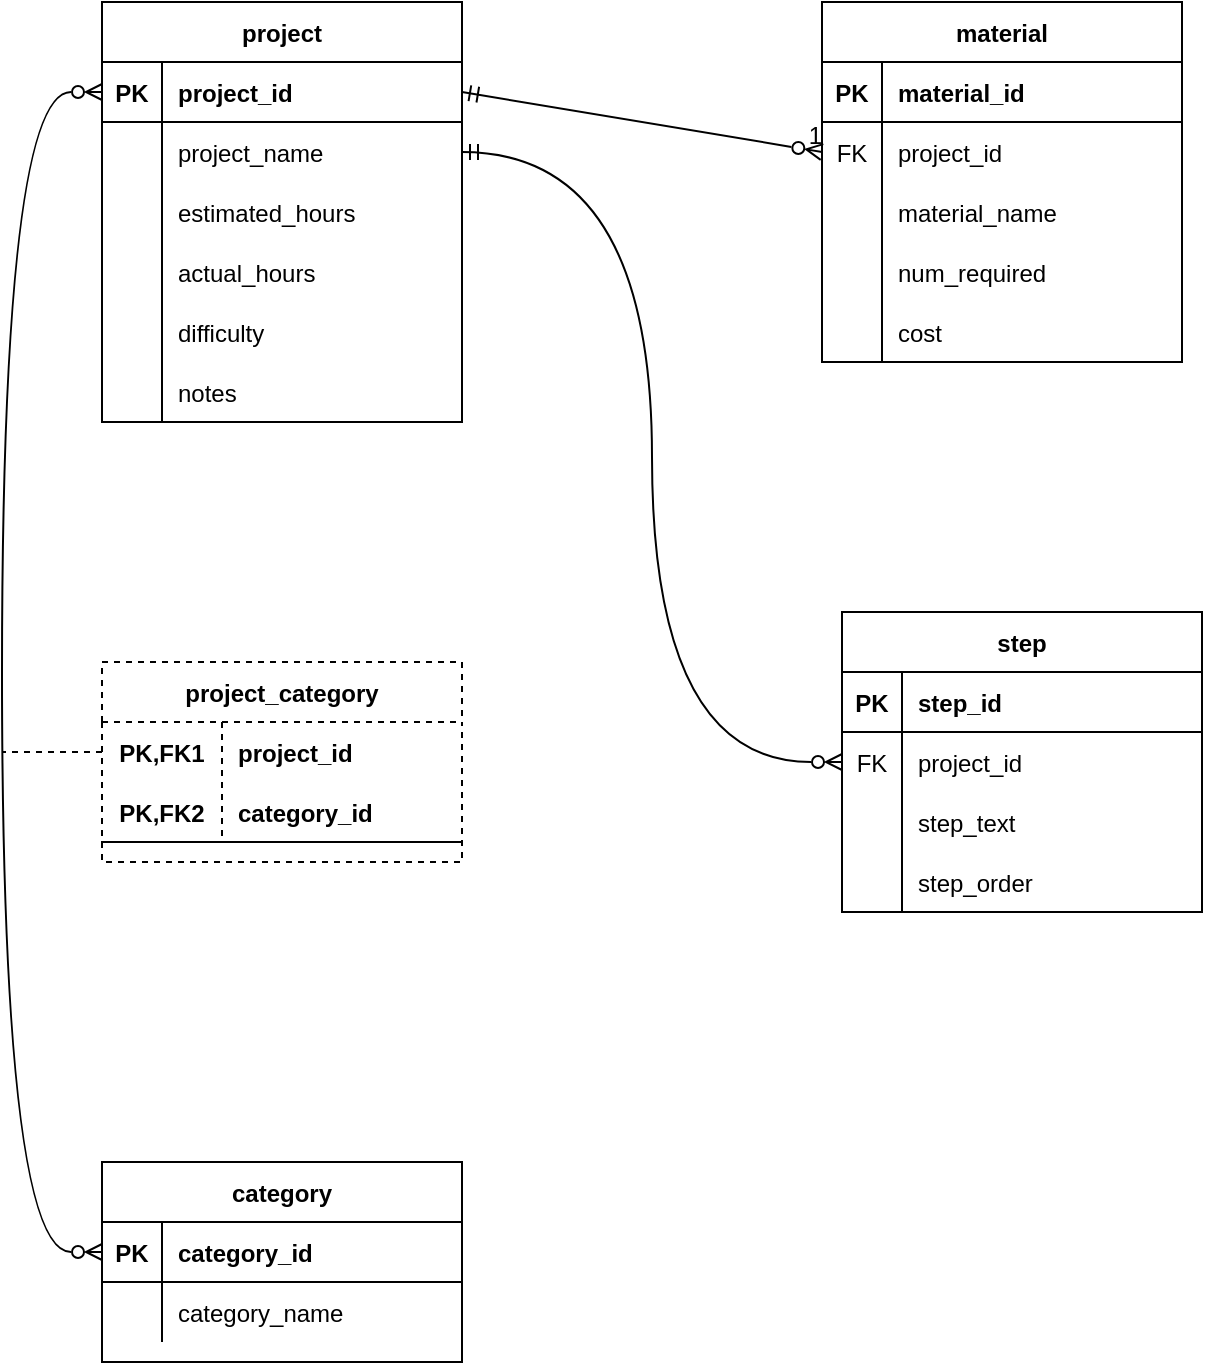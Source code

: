 <mxfile version="20.2.8" type="device"><diagram id="nmyczqucG26f5DAIDxKe" name="Page-1"><mxGraphModel dx="1038" dy="641" grid="1" gridSize="10" guides="1" tooltips="1" connect="1" arrows="1" fold="1" page="1" pageScale="1" pageWidth="850" pageHeight="1100" math="0" shadow="0"><root><mxCell id="0"/><mxCell id="1" parent="0"/><mxCell id="MbjPlSGUSDFrK3XPbm4K-1" value="project" style="shape=table;startSize=30;container=1;collapsible=1;childLayout=tableLayout;fixedRows=1;rowLines=0;fontStyle=1;align=center;resizeLast=1;" vertex="1" parent="1"><mxGeometry x="80" y="130" width="180" height="210" as="geometry"><mxRectangle x="80" y="80" width="70" height="30" as="alternateBounds"/></mxGeometry></mxCell><mxCell id="MbjPlSGUSDFrK3XPbm4K-2" value="" style="shape=tableRow;horizontal=0;startSize=0;swimlaneHead=0;swimlaneBody=0;fillColor=none;collapsible=0;dropTarget=0;points=[[0,0.5],[1,0.5]];portConstraint=eastwest;top=0;left=0;right=0;bottom=1;" vertex="1" parent="MbjPlSGUSDFrK3XPbm4K-1"><mxGeometry y="30" width="180" height="30" as="geometry"/></mxCell><mxCell id="MbjPlSGUSDFrK3XPbm4K-3" value="PK" style="shape=partialRectangle;connectable=0;fillColor=none;top=0;left=0;bottom=0;right=0;fontStyle=1;overflow=hidden;" vertex="1" parent="MbjPlSGUSDFrK3XPbm4K-2"><mxGeometry width="30" height="30" as="geometry"><mxRectangle width="30" height="30" as="alternateBounds"/></mxGeometry></mxCell><mxCell id="MbjPlSGUSDFrK3XPbm4K-4" value="project_id" style="shape=partialRectangle;connectable=0;fillColor=none;top=0;left=0;bottom=0;right=0;align=left;spacingLeft=6;fontStyle=1;overflow=hidden;" vertex="1" parent="MbjPlSGUSDFrK3XPbm4K-2"><mxGeometry x="30" width="150" height="30" as="geometry"><mxRectangle width="150" height="30" as="alternateBounds"/></mxGeometry></mxCell><mxCell id="MbjPlSGUSDFrK3XPbm4K-5" value="" style="shape=tableRow;horizontal=0;startSize=0;swimlaneHead=0;swimlaneBody=0;fillColor=none;collapsible=0;dropTarget=0;points=[[0,0.5],[1,0.5]];portConstraint=eastwest;top=0;left=0;right=0;bottom=0;" vertex="1" parent="MbjPlSGUSDFrK3XPbm4K-1"><mxGeometry y="60" width="180" height="30" as="geometry"/></mxCell><mxCell id="MbjPlSGUSDFrK3XPbm4K-6" value="" style="shape=partialRectangle;connectable=0;fillColor=none;top=0;left=0;bottom=0;right=0;editable=1;overflow=hidden;" vertex="1" parent="MbjPlSGUSDFrK3XPbm4K-5"><mxGeometry width="30" height="30" as="geometry"><mxRectangle width="30" height="30" as="alternateBounds"/></mxGeometry></mxCell><mxCell id="MbjPlSGUSDFrK3XPbm4K-7" value="project_name" style="shape=partialRectangle;connectable=0;fillColor=none;top=0;left=0;bottom=0;right=0;align=left;spacingLeft=6;overflow=hidden;" vertex="1" parent="MbjPlSGUSDFrK3XPbm4K-5"><mxGeometry x="30" width="150" height="30" as="geometry"><mxRectangle width="150" height="30" as="alternateBounds"/></mxGeometry></mxCell><mxCell id="MbjPlSGUSDFrK3XPbm4K-8" value="" style="shape=tableRow;horizontal=0;startSize=0;swimlaneHead=0;swimlaneBody=0;fillColor=none;collapsible=0;dropTarget=0;points=[[0,0.5],[1,0.5]];portConstraint=eastwest;top=0;left=0;right=0;bottom=0;" vertex="1" parent="MbjPlSGUSDFrK3XPbm4K-1"><mxGeometry y="90" width="180" height="30" as="geometry"/></mxCell><mxCell id="MbjPlSGUSDFrK3XPbm4K-9" value="" style="shape=partialRectangle;connectable=0;fillColor=none;top=0;left=0;bottom=0;right=0;editable=1;overflow=hidden;" vertex="1" parent="MbjPlSGUSDFrK3XPbm4K-8"><mxGeometry width="30" height="30" as="geometry"><mxRectangle width="30" height="30" as="alternateBounds"/></mxGeometry></mxCell><mxCell id="MbjPlSGUSDFrK3XPbm4K-10" value="estimated_hours " style="shape=partialRectangle;connectable=0;fillColor=none;top=0;left=0;bottom=0;right=0;align=left;spacingLeft=6;overflow=hidden;" vertex="1" parent="MbjPlSGUSDFrK3XPbm4K-8"><mxGeometry x="30" width="150" height="30" as="geometry"><mxRectangle width="150" height="30" as="alternateBounds"/></mxGeometry></mxCell><mxCell id="MbjPlSGUSDFrK3XPbm4K-11" value="" style="shape=tableRow;horizontal=0;startSize=0;swimlaneHead=0;swimlaneBody=0;fillColor=none;collapsible=0;dropTarget=0;points=[[0,0.5],[1,0.5]];portConstraint=eastwest;top=0;left=0;right=0;bottom=0;" vertex="1" parent="MbjPlSGUSDFrK3XPbm4K-1"><mxGeometry y="120" width="180" height="30" as="geometry"/></mxCell><mxCell id="MbjPlSGUSDFrK3XPbm4K-12" value="" style="shape=partialRectangle;connectable=0;fillColor=none;top=0;left=0;bottom=0;right=0;editable=1;overflow=hidden;" vertex="1" parent="MbjPlSGUSDFrK3XPbm4K-11"><mxGeometry width="30" height="30" as="geometry"><mxRectangle width="30" height="30" as="alternateBounds"/></mxGeometry></mxCell><mxCell id="MbjPlSGUSDFrK3XPbm4K-13" value="actual_hours" style="shape=partialRectangle;connectable=0;fillColor=none;top=0;left=0;bottom=0;right=0;align=left;spacingLeft=6;overflow=hidden;" vertex="1" parent="MbjPlSGUSDFrK3XPbm4K-11"><mxGeometry x="30" width="150" height="30" as="geometry"><mxRectangle width="150" height="30" as="alternateBounds"/></mxGeometry></mxCell><mxCell id="MbjPlSGUSDFrK3XPbm4K-19" style="shape=tableRow;horizontal=0;startSize=0;swimlaneHead=0;swimlaneBody=0;fillColor=none;collapsible=0;dropTarget=0;points=[[0,0.5],[1,0.5]];portConstraint=eastwest;top=0;left=0;right=0;bottom=0;" vertex="1" parent="MbjPlSGUSDFrK3XPbm4K-1"><mxGeometry y="150" width="180" height="30" as="geometry"/></mxCell><mxCell id="MbjPlSGUSDFrK3XPbm4K-20" style="shape=partialRectangle;connectable=0;fillColor=none;top=0;left=0;bottom=0;right=0;editable=1;overflow=hidden;" vertex="1" parent="MbjPlSGUSDFrK3XPbm4K-19"><mxGeometry width="30" height="30" as="geometry"><mxRectangle width="30" height="30" as="alternateBounds"/></mxGeometry></mxCell><mxCell id="MbjPlSGUSDFrK3XPbm4K-21" value="difficulty" style="shape=partialRectangle;connectable=0;fillColor=none;top=0;left=0;bottom=0;right=0;align=left;spacingLeft=6;overflow=hidden;" vertex="1" parent="MbjPlSGUSDFrK3XPbm4K-19"><mxGeometry x="30" width="150" height="30" as="geometry"><mxRectangle width="150" height="30" as="alternateBounds"/></mxGeometry></mxCell><mxCell id="MbjPlSGUSDFrK3XPbm4K-16" style="shape=tableRow;horizontal=0;startSize=0;swimlaneHead=0;swimlaneBody=0;fillColor=none;collapsible=0;dropTarget=0;points=[[0,0.5],[1,0.5]];portConstraint=eastwest;top=0;left=0;right=0;bottom=0;" vertex="1" parent="MbjPlSGUSDFrK3XPbm4K-1"><mxGeometry y="180" width="180" height="30" as="geometry"/></mxCell><mxCell id="MbjPlSGUSDFrK3XPbm4K-17" style="shape=partialRectangle;connectable=0;fillColor=none;top=0;left=0;bottom=0;right=0;editable=1;overflow=hidden;" vertex="1" parent="MbjPlSGUSDFrK3XPbm4K-16"><mxGeometry width="30" height="30" as="geometry"><mxRectangle width="30" height="30" as="alternateBounds"/></mxGeometry></mxCell><mxCell id="MbjPlSGUSDFrK3XPbm4K-18" value="notes" style="shape=partialRectangle;connectable=0;fillColor=none;top=0;left=0;bottom=0;right=0;align=left;spacingLeft=6;overflow=hidden;" vertex="1" parent="MbjPlSGUSDFrK3XPbm4K-16"><mxGeometry x="30" width="150" height="30" as="geometry"><mxRectangle width="150" height="30" as="alternateBounds"/></mxGeometry></mxCell><mxCell id="MbjPlSGUSDFrK3XPbm4K-102" style="edgeStyle=orthogonalEdgeStyle;curved=1;rounded=0;orthogonalLoop=1;jettySize=auto;html=1;exitX=1;exitY=0.5;exitDx=0;exitDy=0;startArrow=ERmandOne;startFill=0;endArrow=ERzeroToMany;endFill=0;" edge="1" parent="MbjPlSGUSDFrK3XPbm4K-1" source="MbjPlSGUSDFrK3XPbm4K-2" target="MbjPlSGUSDFrK3XPbm4K-2"><mxGeometry relative="1" as="geometry"/></mxCell><mxCell id="MbjPlSGUSDFrK3XPbm4K-22" value="material" style="shape=table;startSize=30;container=1;collapsible=1;childLayout=tableLayout;fixedRows=1;rowLines=0;fontStyle=1;align=center;resizeLast=1;" vertex="1" parent="1"><mxGeometry x="440" y="130" width="180" height="180" as="geometry"/></mxCell><mxCell id="MbjPlSGUSDFrK3XPbm4K-23" value="" style="shape=tableRow;horizontal=0;startSize=0;swimlaneHead=0;swimlaneBody=0;fillColor=none;collapsible=0;dropTarget=0;points=[[0,0.5],[1,0.5]];portConstraint=eastwest;top=0;left=0;right=0;bottom=1;" vertex="1" parent="MbjPlSGUSDFrK3XPbm4K-22"><mxGeometry y="30" width="180" height="30" as="geometry"/></mxCell><mxCell id="MbjPlSGUSDFrK3XPbm4K-24" value="PK" style="shape=partialRectangle;connectable=0;fillColor=none;top=0;left=0;bottom=0;right=0;fontStyle=1;overflow=hidden;" vertex="1" parent="MbjPlSGUSDFrK3XPbm4K-23"><mxGeometry width="30" height="30" as="geometry"><mxRectangle width="30" height="30" as="alternateBounds"/></mxGeometry></mxCell><mxCell id="MbjPlSGUSDFrK3XPbm4K-25" value="material_id" style="shape=partialRectangle;connectable=0;fillColor=none;top=0;left=0;bottom=0;right=0;align=left;spacingLeft=6;fontStyle=1;overflow=hidden;" vertex="1" parent="MbjPlSGUSDFrK3XPbm4K-23"><mxGeometry x="30" width="150" height="30" as="geometry"><mxRectangle width="150" height="30" as="alternateBounds"/></mxGeometry></mxCell><mxCell id="MbjPlSGUSDFrK3XPbm4K-26" value="" style="shape=tableRow;horizontal=0;startSize=0;swimlaneHead=0;swimlaneBody=0;fillColor=none;collapsible=0;dropTarget=0;points=[[0,0.5],[1,0.5]];portConstraint=eastwest;top=0;left=0;right=0;bottom=0;" vertex="1" parent="MbjPlSGUSDFrK3XPbm4K-22"><mxGeometry y="60" width="180" height="30" as="geometry"/></mxCell><mxCell id="MbjPlSGUSDFrK3XPbm4K-27" value="FK" style="shape=partialRectangle;connectable=0;fillColor=none;top=0;left=0;bottom=0;right=0;editable=1;overflow=hidden;" vertex="1" parent="MbjPlSGUSDFrK3XPbm4K-26"><mxGeometry width="30" height="30" as="geometry"><mxRectangle width="30" height="30" as="alternateBounds"/></mxGeometry></mxCell><mxCell id="MbjPlSGUSDFrK3XPbm4K-28" value="project_id" style="shape=partialRectangle;connectable=0;fillColor=none;top=0;left=0;bottom=0;right=0;align=left;spacingLeft=6;overflow=hidden;" vertex="1" parent="MbjPlSGUSDFrK3XPbm4K-26"><mxGeometry x="30" width="150" height="30" as="geometry"><mxRectangle width="150" height="30" as="alternateBounds"/></mxGeometry></mxCell><mxCell id="MbjPlSGUSDFrK3XPbm4K-29" value="" style="shape=tableRow;horizontal=0;startSize=0;swimlaneHead=0;swimlaneBody=0;fillColor=none;collapsible=0;dropTarget=0;points=[[0,0.5],[1,0.5]];portConstraint=eastwest;top=0;left=0;right=0;bottom=0;" vertex="1" parent="MbjPlSGUSDFrK3XPbm4K-22"><mxGeometry y="90" width="180" height="30" as="geometry"/></mxCell><mxCell id="MbjPlSGUSDFrK3XPbm4K-30" value="" style="shape=partialRectangle;connectable=0;fillColor=none;top=0;left=0;bottom=0;right=0;editable=1;overflow=hidden;" vertex="1" parent="MbjPlSGUSDFrK3XPbm4K-29"><mxGeometry width="30" height="30" as="geometry"><mxRectangle width="30" height="30" as="alternateBounds"/></mxGeometry></mxCell><mxCell id="MbjPlSGUSDFrK3XPbm4K-31" value="material_name" style="shape=partialRectangle;connectable=0;fillColor=none;top=0;left=0;bottom=0;right=0;align=left;spacingLeft=6;overflow=hidden;" vertex="1" parent="MbjPlSGUSDFrK3XPbm4K-29"><mxGeometry x="30" width="150" height="30" as="geometry"><mxRectangle width="150" height="30" as="alternateBounds"/></mxGeometry></mxCell><mxCell id="MbjPlSGUSDFrK3XPbm4K-32" value="" style="shape=tableRow;horizontal=0;startSize=0;swimlaneHead=0;swimlaneBody=0;fillColor=none;collapsible=0;dropTarget=0;points=[[0,0.5],[1,0.5]];portConstraint=eastwest;top=0;left=0;right=0;bottom=0;" vertex="1" parent="MbjPlSGUSDFrK3XPbm4K-22"><mxGeometry y="120" width="180" height="30" as="geometry"/></mxCell><mxCell id="MbjPlSGUSDFrK3XPbm4K-33" value="" style="shape=partialRectangle;connectable=0;fillColor=none;top=0;left=0;bottom=0;right=0;editable=1;overflow=hidden;" vertex="1" parent="MbjPlSGUSDFrK3XPbm4K-32"><mxGeometry width="30" height="30" as="geometry"><mxRectangle width="30" height="30" as="alternateBounds"/></mxGeometry></mxCell><mxCell id="MbjPlSGUSDFrK3XPbm4K-34" value="num_required" style="shape=partialRectangle;connectable=0;fillColor=none;top=0;left=0;bottom=0;right=0;align=left;spacingLeft=6;overflow=hidden;" vertex="1" parent="MbjPlSGUSDFrK3XPbm4K-32"><mxGeometry x="30" width="150" height="30" as="geometry"><mxRectangle width="150" height="30" as="alternateBounds"/></mxGeometry></mxCell><mxCell id="MbjPlSGUSDFrK3XPbm4K-35" style="shape=tableRow;horizontal=0;startSize=0;swimlaneHead=0;swimlaneBody=0;fillColor=none;collapsible=0;dropTarget=0;points=[[0,0.5],[1,0.5]];portConstraint=eastwest;top=0;left=0;right=0;bottom=0;" vertex="1" parent="MbjPlSGUSDFrK3XPbm4K-22"><mxGeometry y="150" width="180" height="30" as="geometry"/></mxCell><mxCell id="MbjPlSGUSDFrK3XPbm4K-36" style="shape=partialRectangle;connectable=0;fillColor=none;top=0;left=0;bottom=0;right=0;editable=1;overflow=hidden;" vertex="1" parent="MbjPlSGUSDFrK3XPbm4K-35"><mxGeometry width="30" height="30" as="geometry"><mxRectangle width="30" height="30" as="alternateBounds"/></mxGeometry></mxCell><mxCell id="MbjPlSGUSDFrK3XPbm4K-37" value="cost" style="shape=partialRectangle;connectable=0;fillColor=none;top=0;left=0;bottom=0;right=0;align=left;spacingLeft=6;overflow=hidden;" vertex="1" parent="MbjPlSGUSDFrK3XPbm4K-35"><mxGeometry x="30" width="150" height="30" as="geometry"><mxRectangle width="150" height="30" as="alternateBounds"/></mxGeometry></mxCell><mxCell id="MbjPlSGUSDFrK3XPbm4K-41" value="step" style="shape=table;startSize=30;container=1;collapsible=1;childLayout=tableLayout;fixedRows=1;rowLines=0;fontStyle=1;align=center;resizeLast=1;" vertex="1" parent="1"><mxGeometry x="450" y="435" width="180" height="150" as="geometry"/></mxCell><mxCell id="MbjPlSGUSDFrK3XPbm4K-42" value="" style="shape=tableRow;horizontal=0;startSize=0;swimlaneHead=0;swimlaneBody=0;fillColor=none;collapsible=0;dropTarget=0;points=[[0,0.5],[1,0.5]];portConstraint=eastwest;top=0;left=0;right=0;bottom=1;" vertex="1" parent="MbjPlSGUSDFrK3XPbm4K-41"><mxGeometry y="30" width="180" height="30" as="geometry"/></mxCell><mxCell id="MbjPlSGUSDFrK3XPbm4K-43" value="PK" style="shape=partialRectangle;connectable=0;fillColor=none;top=0;left=0;bottom=0;right=0;fontStyle=1;overflow=hidden;" vertex="1" parent="MbjPlSGUSDFrK3XPbm4K-42"><mxGeometry width="30" height="30" as="geometry"><mxRectangle width="30" height="30" as="alternateBounds"/></mxGeometry></mxCell><mxCell id="MbjPlSGUSDFrK3XPbm4K-44" value="step_id" style="shape=partialRectangle;connectable=0;fillColor=none;top=0;left=0;bottom=0;right=0;align=left;spacingLeft=6;fontStyle=1;overflow=hidden;" vertex="1" parent="MbjPlSGUSDFrK3XPbm4K-42"><mxGeometry x="30" width="150" height="30" as="geometry"><mxRectangle width="150" height="30" as="alternateBounds"/></mxGeometry></mxCell><mxCell id="MbjPlSGUSDFrK3XPbm4K-45" value="" style="shape=tableRow;horizontal=0;startSize=0;swimlaneHead=0;swimlaneBody=0;fillColor=none;collapsible=0;dropTarget=0;points=[[0,0.5],[1,0.5]];portConstraint=eastwest;top=0;left=0;right=0;bottom=0;" vertex="1" parent="MbjPlSGUSDFrK3XPbm4K-41"><mxGeometry y="60" width="180" height="30" as="geometry"/></mxCell><mxCell id="MbjPlSGUSDFrK3XPbm4K-46" value="FK" style="shape=partialRectangle;connectable=0;fillColor=none;top=0;left=0;bottom=0;right=0;editable=1;overflow=hidden;" vertex="1" parent="MbjPlSGUSDFrK3XPbm4K-45"><mxGeometry width="30" height="30" as="geometry"><mxRectangle width="30" height="30" as="alternateBounds"/></mxGeometry></mxCell><mxCell id="MbjPlSGUSDFrK3XPbm4K-47" value="project_id" style="shape=partialRectangle;connectable=0;fillColor=none;top=0;left=0;bottom=0;right=0;align=left;spacingLeft=6;overflow=hidden;" vertex="1" parent="MbjPlSGUSDFrK3XPbm4K-45"><mxGeometry x="30" width="150" height="30" as="geometry"><mxRectangle width="150" height="30" as="alternateBounds"/></mxGeometry></mxCell><mxCell id="MbjPlSGUSDFrK3XPbm4K-48" value="" style="shape=tableRow;horizontal=0;startSize=0;swimlaneHead=0;swimlaneBody=0;fillColor=none;collapsible=0;dropTarget=0;points=[[0,0.5],[1,0.5]];portConstraint=eastwest;top=0;left=0;right=0;bottom=0;" vertex="1" parent="MbjPlSGUSDFrK3XPbm4K-41"><mxGeometry y="90" width="180" height="30" as="geometry"/></mxCell><mxCell id="MbjPlSGUSDFrK3XPbm4K-49" value="" style="shape=partialRectangle;connectable=0;fillColor=none;top=0;left=0;bottom=0;right=0;editable=1;overflow=hidden;" vertex="1" parent="MbjPlSGUSDFrK3XPbm4K-48"><mxGeometry width="30" height="30" as="geometry"><mxRectangle width="30" height="30" as="alternateBounds"/></mxGeometry></mxCell><mxCell id="MbjPlSGUSDFrK3XPbm4K-50" value="step_text" style="shape=partialRectangle;connectable=0;fillColor=none;top=0;left=0;bottom=0;right=0;align=left;spacingLeft=6;overflow=hidden;" vertex="1" parent="MbjPlSGUSDFrK3XPbm4K-48"><mxGeometry x="30" width="150" height="30" as="geometry"><mxRectangle width="150" height="30" as="alternateBounds"/></mxGeometry></mxCell><mxCell id="MbjPlSGUSDFrK3XPbm4K-51" value="" style="shape=tableRow;horizontal=0;startSize=0;swimlaneHead=0;swimlaneBody=0;fillColor=none;collapsible=0;dropTarget=0;points=[[0,0.5],[1,0.5]];portConstraint=eastwest;top=0;left=0;right=0;bottom=0;" vertex="1" parent="MbjPlSGUSDFrK3XPbm4K-41"><mxGeometry y="120" width="180" height="30" as="geometry"/></mxCell><mxCell id="MbjPlSGUSDFrK3XPbm4K-52" value="" style="shape=partialRectangle;connectable=0;fillColor=none;top=0;left=0;bottom=0;right=0;editable=1;overflow=hidden;" vertex="1" parent="MbjPlSGUSDFrK3XPbm4K-51"><mxGeometry width="30" height="30" as="geometry"><mxRectangle width="30" height="30" as="alternateBounds"/></mxGeometry></mxCell><mxCell id="MbjPlSGUSDFrK3XPbm4K-53" value="step_order" style="shape=partialRectangle;connectable=0;fillColor=none;top=0;left=0;bottom=0;right=0;align=left;spacingLeft=6;overflow=hidden;" vertex="1" parent="MbjPlSGUSDFrK3XPbm4K-51"><mxGeometry x="30" width="150" height="30" as="geometry"><mxRectangle width="150" height="30" as="alternateBounds"/></mxGeometry></mxCell><mxCell id="MbjPlSGUSDFrK3XPbm4K-54" value="project_category" style="shape=table;startSize=30;container=1;collapsible=1;childLayout=tableLayout;fixedRows=1;rowLines=0;fontStyle=1;align=center;resizeLast=1;dashed=1;" vertex="1" parent="1"><mxGeometry x="80" y="460" width="180" height="100" as="geometry"/></mxCell><mxCell id="MbjPlSGUSDFrK3XPbm4K-55" value="" style="shape=tableRow;horizontal=0;startSize=0;swimlaneHead=0;swimlaneBody=0;fillColor=none;collapsible=0;dropTarget=0;points=[[0,0.5],[1,0.5]];portConstraint=eastwest;top=0;left=0;right=0;bottom=0;" vertex="1" parent="MbjPlSGUSDFrK3XPbm4K-54"><mxGeometry y="30" width="180" height="30" as="geometry"/></mxCell><mxCell id="MbjPlSGUSDFrK3XPbm4K-56" value="PK,FK1" style="shape=partialRectangle;connectable=0;fillColor=none;top=0;left=0;bottom=0;right=0;fontStyle=1;overflow=hidden;" vertex="1" parent="MbjPlSGUSDFrK3XPbm4K-55"><mxGeometry width="60" height="30" as="geometry"><mxRectangle width="60" height="30" as="alternateBounds"/></mxGeometry></mxCell><mxCell id="MbjPlSGUSDFrK3XPbm4K-57" value="project_id" style="shape=partialRectangle;connectable=0;fillColor=none;top=0;left=0;bottom=0;right=0;align=left;spacingLeft=6;fontStyle=1;overflow=hidden;" vertex="1" parent="MbjPlSGUSDFrK3XPbm4K-55"><mxGeometry x="60" width="120" height="30" as="geometry"><mxRectangle width="120" height="30" as="alternateBounds"/></mxGeometry></mxCell><mxCell id="MbjPlSGUSDFrK3XPbm4K-58" value="" style="shape=tableRow;horizontal=0;startSize=0;swimlaneHead=0;swimlaneBody=0;fillColor=none;collapsible=0;dropTarget=0;points=[[0,0.5],[1,0.5]];portConstraint=eastwest;top=0;left=0;right=0;bottom=1;" vertex="1" parent="MbjPlSGUSDFrK3XPbm4K-54"><mxGeometry y="60" width="180" height="30" as="geometry"/></mxCell><mxCell id="MbjPlSGUSDFrK3XPbm4K-59" value="PK,FK2" style="shape=partialRectangle;connectable=0;fillColor=none;top=0;left=0;bottom=0;right=0;fontStyle=1;overflow=hidden;" vertex="1" parent="MbjPlSGUSDFrK3XPbm4K-58"><mxGeometry width="60" height="30" as="geometry"><mxRectangle width="60" height="30" as="alternateBounds"/></mxGeometry></mxCell><mxCell id="MbjPlSGUSDFrK3XPbm4K-60" value="category_id" style="shape=partialRectangle;connectable=0;fillColor=none;top=0;left=0;bottom=0;right=0;align=left;spacingLeft=6;fontStyle=1;overflow=hidden;" vertex="1" parent="MbjPlSGUSDFrK3XPbm4K-58"><mxGeometry x="60" width="120" height="30" as="geometry"><mxRectangle width="120" height="30" as="alternateBounds"/></mxGeometry></mxCell><mxCell id="MbjPlSGUSDFrK3XPbm4K-80" value="category" style="shape=table;startSize=30;container=1;collapsible=1;childLayout=tableLayout;fixedRows=1;rowLines=0;fontStyle=1;align=center;resizeLast=1;" vertex="1" parent="1"><mxGeometry x="80" y="710" width="180" height="100" as="geometry"/></mxCell><mxCell id="MbjPlSGUSDFrK3XPbm4K-81" value="" style="shape=tableRow;horizontal=0;startSize=0;swimlaneHead=0;swimlaneBody=0;fillColor=none;collapsible=0;dropTarget=0;points=[[0,0.5],[1,0.5]];portConstraint=eastwest;top=0;left=0;right=0;bottom=1;" vertex="1" parent="MbjPlSGUSDFrK3XPbm4K-80"><mxGeometry y="30" width="180" height="30" as="geometry"/></mxCell><mxCell id="MbjPlSGUSDFrK3XPbm4K-82" value="PK" style="shape=partialRectangle;connectable=0;fillColor=none;top=0;left=0;bottom=0;right=0;fontStyle=1;overflow=hidden;dashed=1;" vertex="1" parent="MbjPlSGUSDFrK3XPbm4K-81"><mxGeometry width="30" height="30" as="geometry"><mxRectangle width="30" height="30" as="alternateBounds"/></mxGeometry></mxCell><mxCell id="MbjPlSGUSDFrK3XPbm4K-83" value="category_id" style="shape=partialRectangle;connectable=0;fillColor=none;top=0;left=0;bottom=0;right=0;align=left;spacingLeft=6;fontStyle=1;overflow=hidden;dashed=1;" vertex="1" parent="MbjPlSGUSDFrK3XPbm4K-81"><mxGeometry x="30" width="150" height="30" as="geometry"><mxRectangle width="150" height="30" as="alternateBounds"/></mxGeometry></mxCell><mxCell id="MbjPlSGUSDFrK3XPbm4K-84" value="" style="shape=tableRow;horizontal=0;startSize=0;swimlaneHead=0;swimlaneBody=0;fillColor=none;collapsible=0;dropTarget=0;points=[[0,0.5],[1,0.5]];portConstraint=eastwest;top=0;left=0;right=0;bottom=0;dashed=1;" vertex="1" parent="MbjPlSGUSDFrK3XPbm4K-80"><mxGeometry y="60" width="180" height="30" as="geometry"/></mxCell><mxCell id="MbjPlSGUSDFrK3XPbm4K-85" value="" style="shape=partialRectangle;connectable=0;fillColor=none;top=0;left=0;bottom=0;right=0;editable=1;overflow=hidden;dashed=1;" vertex="1" parent="MbjPlSGUSDFrK3XPbm4K-84"><mxGeometry width="30" height="30" as="geometry"><mxRectangle width="30" height="30" as="alternateBounds"/></mxGeometry></mxCell><mxCell id="MbjPlSGUSDFrK3XPbm4K-86" value="category_name" style="shape=partialRectangle;connectable=0;fillColor=none;top=0;left=0;bottom=0;right=0;align=left;spacingLeft=6;overflow=hidden;dashed=1;" vertex="1" parent="MbjPlSGUSDFrK3XPbm4K-84"><mxGeometry x="30" width="150" height="30" as="geometry"><mxRectangle width="150" height="30" as="alternateBounds"/></mxGeometry></mxCell><mxCell id="MbjPlSGUSDFrK3XPbm4K-93" style="edgeStyle=orthogonalEdgeStyle;curved=1;rounded=0;orthogonalLoop=1;jettySize=auto;html=1;exitX=0;exitY=0.5;exitDx=0;exitDy=0;entryX=0;entryY=0.5;entryDx=0;entryDy=0;endArrow=ERzeroToMany;endFill=0;startArrow=ERzeroToMany;startFill=0;" edge="1" parent="1" source="MbjPlSGUSDFrK3XPbm4K-2" target="MbjPlSGUSDFrK3XPbm4K-81"><mxGeometry relative="1" as="geometry"><Array as="points"><mxPoint x="30" y="175"/><mxPoint x="30" y="755"/></Array></mxGeometry></mxCell><mxCell id="MbjPlSGUSDFrK3XPbm4K-97" value="" style="endArrow=ERzeroToMany;html=1;rounded=0;entryX=0;entryY=0.5;entryDx=0;entryDy=0;exitX=1;exitY=0.5;exitDx=0;exitDy=0;startArrow=ERmandOne;startFill=0;endFill=0;entryPerimeter=0;" edge="1" parent="1" source="MbjPlSGUSDFrK3XPbm4K-2" target="MbjPlSGUSDFrK3XPbm4K-26"><mxGeometry relative="1" as="geometry"><mxPoint x="260" y="160" as="sourcePoint"/><mxPoint x="420" y="160" as="targetPoint"/></mxGeometry></mxCell><mxCell id="MbjPlSGUSDFrK3XPbm4K-98" value="1" style="resizable=0;html=1;align=right;verticalAlign=bottom;dashed=1;" connectable="0" vertex="1" parent="MbjPlSGUSDFrK3XPbm4K-97"><mxGeometry x="1" relative="1" as="geometry"/></mxCell><mxCell id="MbjPlSGUSDFrK3XPbm4K-101" style="edgeStyle=orthogonalEdgeStyle;curved=1;rounded=0;orthogonalLoop=1;jettySize=auto;html=1;exitX=1;exitY=0.5;exitDx=0;exitDy=0;entryX=0;entryY=0.5;entryDx=0;entryDy=0;startArrow=ERmandOne;startFill=0;endArrow=ERzeroToMany;endFill=0;" edge="1" parent="1" source="MbjPlSGUSDFrK3XPbm4K-5" target="MbjPlSGUSDFrK3XPbm4K-45"><mxGeometry relative="1" as="geometry"/></mxCell><mxCell id="MbjPlSGUSDFrK3XPbm4K-103" style="edgeStyle=none;rounded=0;orthogonalLoop=1;jettySize=auto;html=1;exitX=0;exitY=0.5;exitDx=0;exitDy=0;startArrow=none;startFill=0;endArrow=none;endFill=0;dashed=1;" edge="1" parent="1" source="MbjPlSGUSDFrK3XPbm4K-55"><mxGeometry relative="1" as="geometry"><mxPoint x="30" y="505" as="targetPoint"/></mxGeometry></mxCell></root></mxGraphModel></diagram></mxfile>